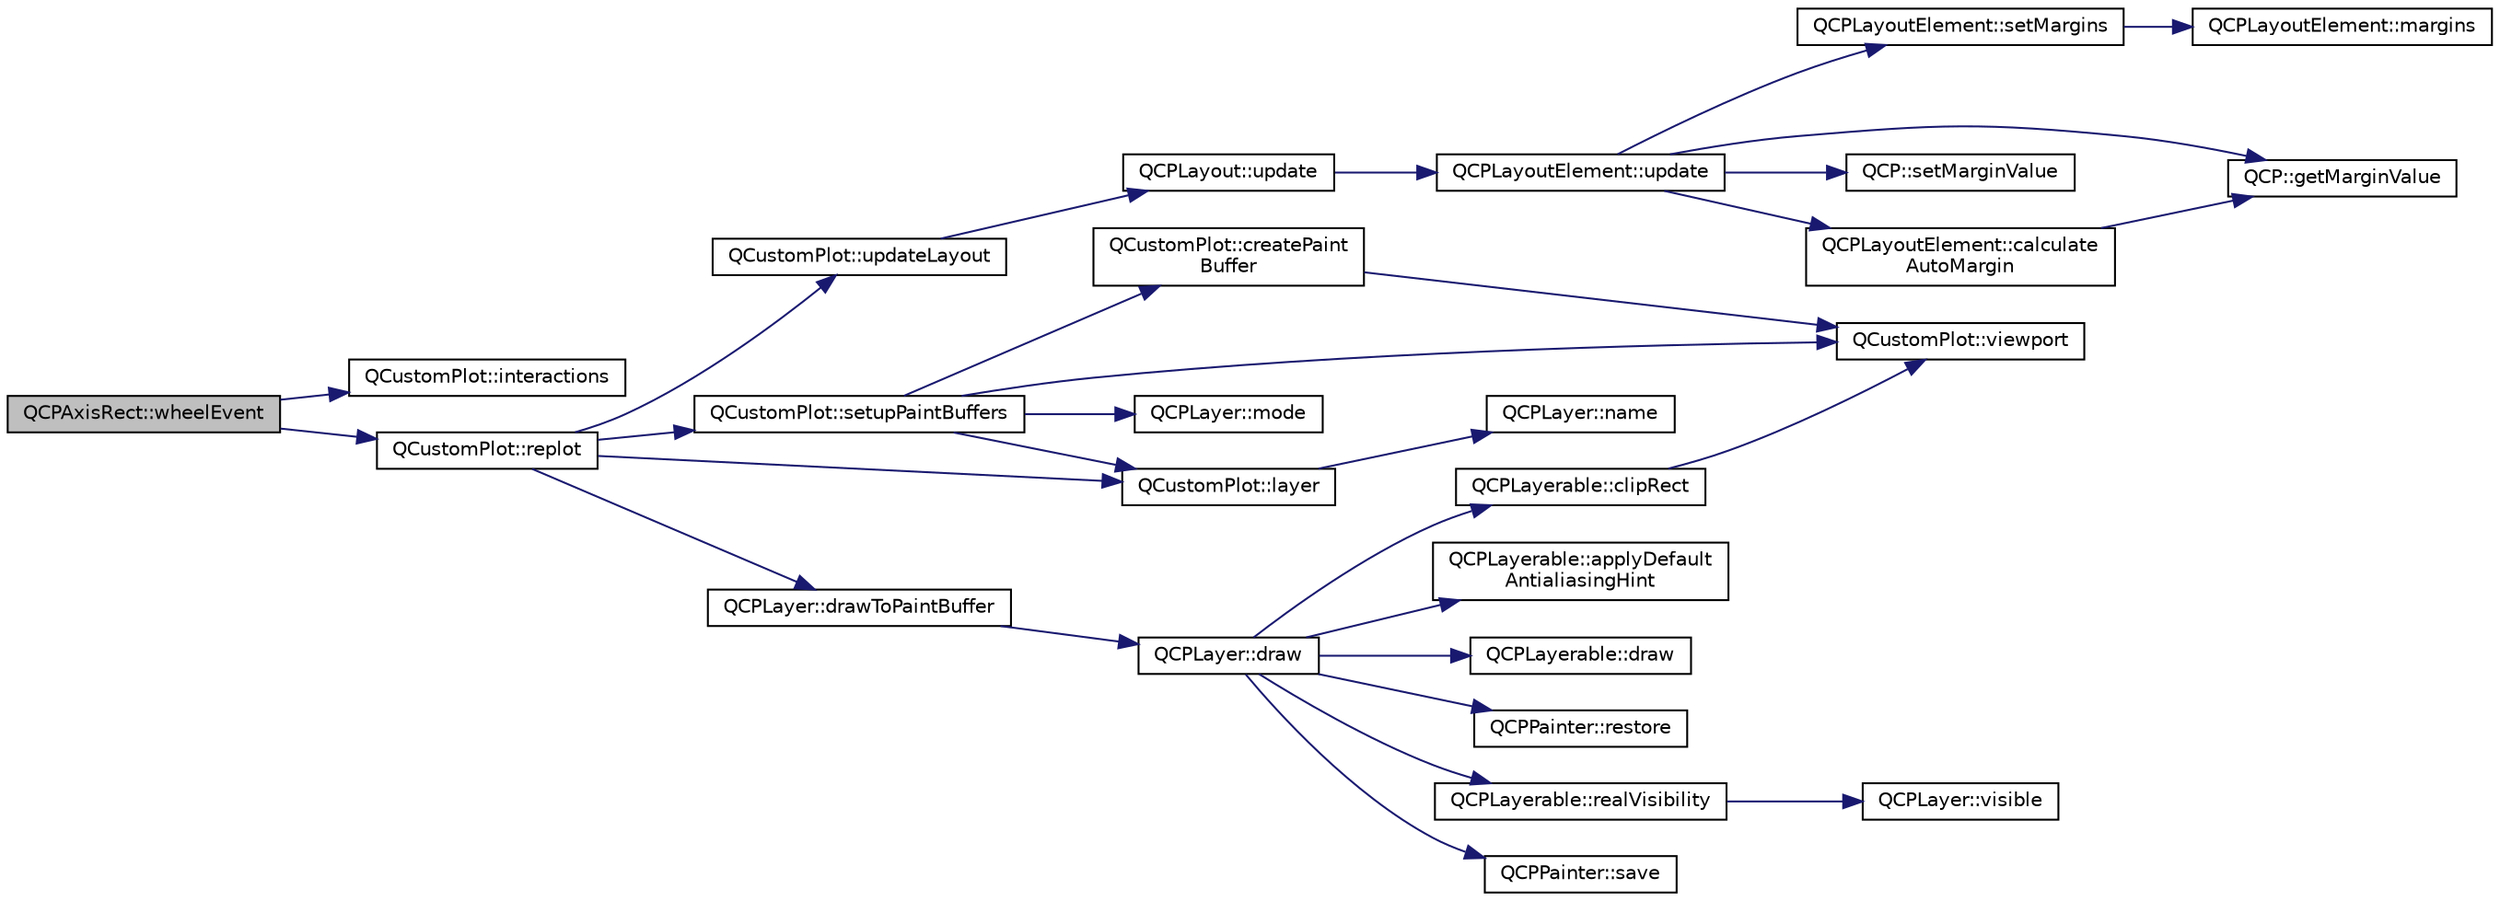 digraph "QCPAxisRect::wheelEvent"
{
  edge [fontname="Helvetica",fontsize="10",labelfontname="Helvetica",labelfontsize="10"];
  node [fontname="Helvetica",fontsize="10",shape=record];
  rankdir="LR";
  Node692 [label="QCPAxisRect::wheelEvent",height=0.2,width=0.4,color="black", fillcolor="grey75", style="filled", fontcolor="black"];
  Node692 -> Node693 [color="midnightblue",fontsize="10",style="solid",fontname="Helvetica"];
  Node693 [label="QCustomPlot::interactions",height=0.2,width=0.4,color="black", fillcolor="white", style="filled",URL="$class_q_custom_plot.html#a2c78c5fd2943c148ab76652801d3f2dc"];
  Node692 -> Node694 [color="midnightblue",fontsize="10",style="solid",fontname="Helvetica"];
  Node694 [label="QCustomPlot::replot",height=0.2,width=0.4,color="black", fillcolor="white", style="filled",URL="$class_q_custom_plot.html#aa4bfe7d70dbe67e81d877819b75ab9af"];
  Node694 -> Node695 [color="midnightblue",fontsize="10",style="solid",fontname="Helvetica"];
  Node695 [label="QCustomPlot::updateLayout",height=0.2,width=0.4,color="black", fillcolor="white", style="filled",URL="$class_q_custom_plot.html#a6e6693e2c249f65437382ffd93405e04"];
  Node695 -> Node696 [color="midnightblue",fontsize="10",style="solid",fontname="Helvetica"];
  Node696 [label="QCPLayout::update",height=0.2,width=0.4,color="black", fillcolor="white", style="filled",URL="$class_q_c_p_layout.html#a48ecc9c98ea90b547c3e27a931a8f7bd"];
  Node696 -> Node697 [color="midnightblue",fontsize="10",style="solid",fontname="Helvetica"];
  Node697 [label="QCPLayoutElement::update",height=0.2,width=0.4,color="black", fillcolor="white", style="filled",URL="$class_q_c_p_layout_element.html#a929c2ec62e0e0e1d8418eaa802e2af9b"];
  Node697 -> Node698 [color="midnightblue",fontsize="10",style="solid",fontname="Helvetica"];
  Node698 [label="QCP::setMarginValue",height=0.2,width=0.4,color="black", fillcolor="white", style="filled",URL="$namespace_q_c_p.html#afbf6e3084c108f2bb4372107945ee82f"];
  Node697 -> Node699 [color="midnightblue",fontsize="10",style="solid",fontname="Helvetica"];
  Node699 [label="QCPLayoutElement::calculate\lAutoMargin",height=0.2,width=0.4,color="black", fillcolor="white", style="filled",URL="$class_q_c_p_layout_element.html#a005c9f0fe84bc1591a2cf2c46fd477b4"];
  Node699 -> Node700 [color="midnightblue",fontsize="10",style="solid",fontname="Helvetica"];
  Node700 [label="QCP::getMarginValue",height=0.2,width=0.4,color="black", fillcolor="white", style="filled",URL="$namespace_q_c_p.html#a23a2679d3495c444acc26acc61e35b5b"];
  Node697 -> Node700 [color="midnightblue",fontsize="10",style="solid",fontname="Helvetica"];
  Node697 -> Node701 [color="midnightblue",fontsize="10",style="solid",fontname="Helvetica"];
  Node701 [label="QCPLayoutElement::setMargins",height=0.2,width=0.4,color="black", fillcolor="white", style="filled",URL="$class_q_c_p_layout_element.html#a8f450b1f3f992ad576fce2c63d8b79cf"];
  Node701 -> Node702 [color="midnightblue",fontsize="10",style="solid",fontname="Helvetica"];
  Node702 [label="QCPLayoutElement::margins",height=0.2,width=0.4,color="black", fillcolor="white", style="filled",URL="$class_q_c_p_layout_element.html#af4ac9450aa2d60863bf3a8ea0c940c9d"];
  Node694 -> Node703 [color="midnightblue",fontsize="10",style="solid",fontname="Helvetica"];
  Node703 [label="QCustomPlot::setupPaintBuffers",height=0.2,width=0.4,color="black", fillcolor="white", style="filled",URL="$class_q_custom_plot.html#a2685341f7242c3882f4cc5e379308d71"];
  Node703 -> Node704 [color="midnightblue",fontsize="10",style="solid",fontname="Helvetica"];
  Node704 [label="QCustomPlot::createPaint\lBuffer",height=0.2,width=0.4,color="black", fillcolor="white", style="filled",URL="$class_q_custom_plot.html#a943b57596a1adf7f0e75c3b50e407ae6"];
  Node704 -> Node705 [color="midnightblue",fontsize="10",style="solid",fontname="Helvetica"];
  Node705 [label="QCustomPlot::viewport",height=0.2,width=0.4,color="black", fillcolor="white", style="filled",URL="$class_q_custom_plot.html#a19842409b18f556b256d05e97fffc670"];
  Node703 -> Node706 [color="midnightblue",fontsize="10",style="solid",fontname="Helvetica"];
  Node706 [label="QCustomPlot::layer",height=0.2,width=0.4,color="black", fillcolor="white", style="filled",URL="$class_q_custom_plot.html#a0a96244e7773b242ef23c32b7bdfb159"];
  Node706 -> Node707 [color="midnightblue",fontsize="10",style="solid",fontname="Helvetica"];
  Node707 [label="QCPLayer::name",height=0.2,width=0.4,color="black", fillcolor="white", style="filled",URL="$class_q_c_p_layer.html#a37806f662b50b588fb1029a14fc5ef50"];
  Node703 -> Node708 [color="midnightblue",fontsize="10",style="solid",fontname="Helvetica"];
  Node708 [label="QCPLayer::mode",height=0.2,width=0.4,color="black", fillcolor="white", style="filled",URL="$class_q_c_p_layer.html#a44ae50b011b19f3dd46a38d8e2e2c1b6"];
  Node703 -> Node705 [color="midnightblue",fontsize="10",style="solid",fontname="Helvetica"];
  Node694 -> Node706 [color="midnightblue",fontsize="10",style="solid",fontname="Helvetica"];
  Node694 -> Node709 [color="midnightblue",fontsize="10",style="solid",fontname="Helvetica"];
  Node709 [label="QCPLayer::drawToPaintBuffer",height=0.2,width=0.4,color="black", fillcolor="white", style="filled",URL="$class_q_c_p_layer.html#a4a8e0a86f31462299e7fc8e8158dd2c6"];
  Node709 -> Node710 [color="midnightblue",fontsize="10",style="solid",fontname="Helvetica"];
  Node710 [label="QCPLayer::draw",height=0.2,width=0.4,color="black", fillcolor="white", style="filled",URL="$class_q_c_p_layer.html#ab831a99c8d30b15ec4533ca341e8813b"];
  Node710 -> Node711 [color="midnightblue",fontsize="10",style="solid",fontname="Helvetica"];
  Node711 [label="QCPLayerable::realVisibility",height=0.2,width=0.4,color="black", fillcolor="white", style="filled",URL="$class_q_c_p_layerable.html#ab054e88f15d485defcb95e7376f119e7"];
  Node711 -> Node712 [color="midnightblue",fontsize="10",style="solid",fontname="Helvetica"];
  Node712 [label="QCPLayer::visible",height=0.2,width=0.4,color="black", fillcolor="white", style="filled",URL="$class_q_c_p_layer.html#ad1cc2d6b32d2abb33c7f449b964e068c"];
  Node710 -> Node713 [color="midnightblue",fontsize="10",style="solid",fontname="Helvetica"];
  Node713 [label="QCPPainter::save",height=0.2,width=0.4,color="black", fillcolor="white", style="filled",URL="$class_q_c_p_painter.html#a8fd6821ee6fecbfa04444c9062912abd"];
  Node710 -> Node714 [color="midnightblue",fontsize="10",style="solid",fontname="Helvetica"];
  Node714 [label="QCPLayerable::clipRect",height=0.2,width=0.4,color="black", fillcolor="white", style="filled",URL="$class_q_c_p_layerable.html#acbcfc9ecc75433747b1978a77b1864b3"];
  Node714 -> Node705 [color="midnightblue",fontsize="10",style="solid",fontname="Helvetica"];
  Node710 -> Node715 [color="midnightblue",fontsize="10",style="solid",fontname="Helvetica"];
  Node715 [label="QCPLayerable::applyDefault\lAntialiasingHint",height=0.2,width=0.4,color="black", fillcolor="white", style="filled",URL="$class_q_c_p_layerable.html#afdf83ddc6a265cbf4c89fe99d3d93473"];
  Node710 -> Node716 [color="midnightblue",fontsize="10",style="solid",fontname="Helvetica"];
  Node716 [label="QCPLayerable::draw",height=0.2,width=0.4,color="black", fillcolor="white", style="filled",URL="$class_q_c_p_layerable.html#aecf2f7087482d4b6a78cb2770e5ed12d"];
  Node710 -> Node717 [color="midnightblue",fontsize="10",style="solid",fontname="Helvetica"];
  Node717 [label="QCPPainter::restore",height=0.2,width=0.4,color="black", fillcolor="white", style="filled",URL="$class_q_c_p_painter.html#a64908e6298d5bbd83457dc987cc3a022"];
}
